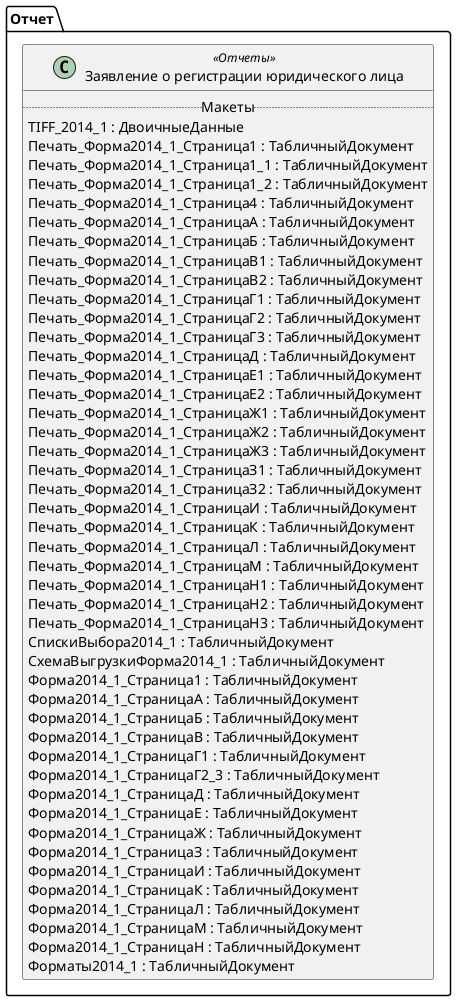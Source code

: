 ﻿@startuml РегламентированноеУведомлениеФормаР11001
'!include templates.wsd
'..\include templates.wsd
class Отчет.РегламентированноеУведомлениеФормаР11001 as "Заявление о регистрации юридического лица" <<Отчеты>>
{
..Макеты..
TIFF_2014_1 : ДвоичныеДанные
Печать_Форма2014_1_Страница1 : ТабличныйДокумент
Печать_Форма2014_1_Страница1_1 : ТабличныйДокумент
Печать_Форма2014_1_Страница1_2 : ТабличныйДокумент
Печать_Форма2014_1_Страница4 : ТабличныйДокумент
Печать_Форма2014_1_СтраницаА : ТабличныйДокумент
Печать_Форма2014_1_СтраницаБ : ТабличныйДокумент
Печать_Форма2014_1_СтраницаВ1 : ТабличныйДокумент
Печать_Форма2014_1_СтраницаВ2 : ТабличныйДокумент
Печать_Форма2014_1_СтраницаГ1 : ТабличныйДокумент
Печать_Форма2014_1_СтраницаГ2 : ТабличныйДокумент
Печать_Форма2014_1_СтраницаГ3 : ТабличныйДокумент
Печать_Форма2014_1_СтраницаД : ТабличныйДокумент
Печать_Форма2014_1_СтраницаЕ1 : ТабличныйДокумент
Печать_Форма2014_1_СтраницаЕ2 : ТабличныйДокумент
Печать_Форма2014_1_СтраницаЖ1 : ТабличныйДокумент
Печать_Форма2014_1_СтраницаЖ2 : ТабличныйДокумент
Печать_Форма2014_1_СтраницаЖ3 : ТабличныйДокумент
Печать_Форма2014_1_СтраницаЗ1 : ТабличныйДокумент
Печать_Форма2014_1_СтраницаЗ2 : ТабличныйДокумент
Печать_Форма2014_1_СтраницаИ : ТабличныйДокумент
Печать_Форма2014_1_СтраницаК : ТабличныйДокумент
Печать_Форма2014_1_СтраницаЛ : ТабличныйДокумент
Печать_Форма2014_1_СтраницаМ : ТабличныйДокумент
Печать_Форма2014_1_СтраницаН1 : ТабличныйДокумент
Печать_Форма2014_1_СтраницаН2 : ТабличныйДокумент
Печать_Форма2014_1_СтраницаН3 : ТабличныйДокумент
СпискиВыбора2014_1 : ТабличныйДокумент
СхемаВыгрузкиФорма2014_1 : ТабличныйДокумент
Форма2014_1_Страница1 : ТабличныйДокумент
Форма2014_1_СтраницаА : ТабличныйДокумент
Форма2014_1_СтраницаБ : ТабличныйДокумент
Форма2014_1_СтраницаВ : ТабличныйДокумент
Форма2014_1_СтраницаГ1 : ТабличныйДокумент
Форма2014_1_СтраницаГ2_3 : ТабличныйДокумент
Форма2014_1_СтраницаД : ТабличныйДокумент
Форма2014_1_СтраницаЕ : ТабличныйДокумент
Форма2014_1_СтраницаЖ : ТабличныйДокумент
Форма2014_1_СтраницаЗ : ТабличныйДокумент
Форма2014_1_СтраницаИ : ТабличныйДокумент
Форма2014_1_СтраницаК : ТабличныйДокумент
Форма2014_1_СтраницаЛ : ТабличныйДокумент
Форма2014_1_СтраницаМ : ТабличныйДокумент
Форма2014_1_СтраницаН : ТабличныйДокумент
Форматы2014_1 : ТабличныйДокумент
}
@enduml
